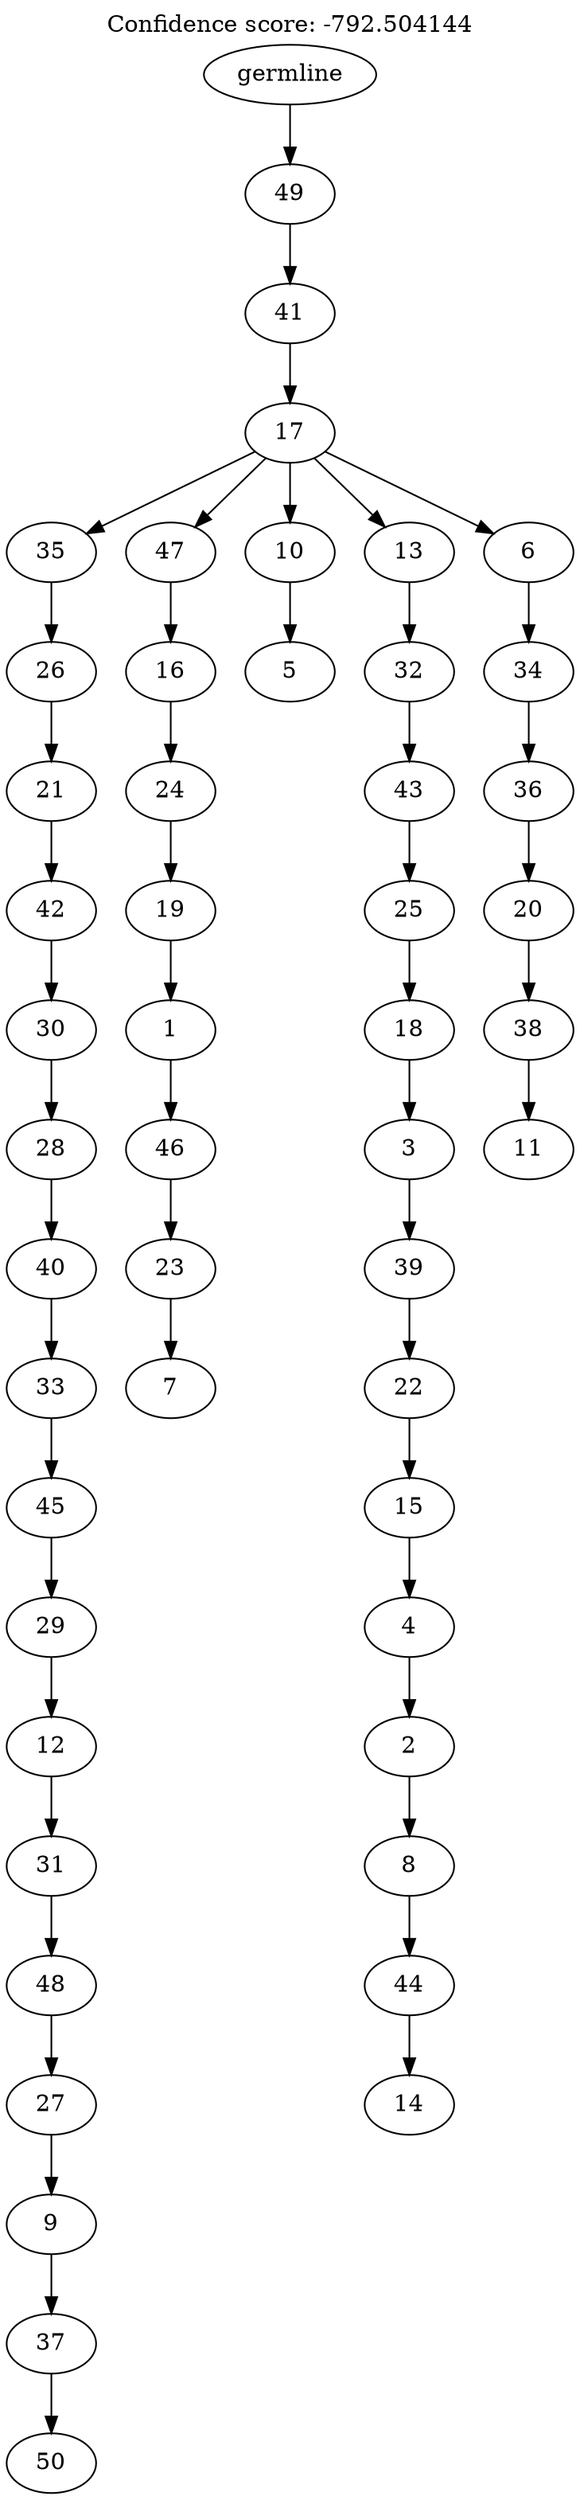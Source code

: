 digraph g {
	"49" -> "50";
	"50" [label="50"];
	"48" -> "49";
	"49" [label="37"];
	"47" -> "48";
	"48" [label="9"];
	"46" -> "47";
	"47" [label="27"];
	"45" -> "46";
	"46" [label="48"];
	"44" -> "45";
	"45" [label="31"];
	"43" -> "44";
	"44" [label="12"];
	"42" -> "43";
	"43" [label="29"];
	"41" -> "42";
	"42" [label="45"];
	"40" -> "41";
	"41" [label="33"];
	"39" -> "40";
	"40" [label="40"];
	"38" -> "39";
	"39" [label="28"];
	"37" -> "38";
	"38" [label="30"];
	"36" -> "37";
	"37" [label="42"];
	"35" -> "36";
	"36" [label="21"];
	"34" -> "35";
	"35" [label="26"];
	"32" -> "33";
	"33" [label="7"];
	"31" -> "32";
	"32" [label="23"];
	"30" -> "31";
	"31" [label="46"];
	"29" -> "30";
	"30" [label="1"];
	"28" -> "29";
	"29" [label="19"];
	"27" -> "28";
	"28" [label="24"];
	"26" -> "27";
	"27" [label="16"];
	"24" -> "25";
	"25" [label="5"];
	"22" -> "23";
	"23" [label="14"];
	"21" -> "22";
	"22" [label="44"];
	"20" -> "21";
	"21" [label="8"];
	"19" -> "20";
	"20" [label="2"];
	"18" -> "19";
	"19" [label="4"];
	"17" -> "18";
	"18" [label="15"];
	"16" -> "17";
	"17" [label="22"];
	"15" -> "16";
	"16" [label="39"];
	"14" -> "15";
	"15" [label="3"];
	"13" -> "14";
	"14" [label="18"];
	"12" -> "13";
	"13" [label="25"];
	"11" -> "12";
	"12" [label="43"];
	"10" -> "11";
	"11" [label="32"];
	"8" -> "9";
	"9" [label="11"];
	"7" -> "8";
	"8" [label="38"];
	"6" -> "7";
	"7" [label="20"];
	"5" -> "6";
	"6" [label="36"];
	"4" -> "5";
	"5" [label="34"];
	"3" -> "4";
	"4" [label="6"];
	"3" -> "10";
	"10" [label="13"];
	"3" -> "24";
	"24" [label="10"];
	"3" -> "26";
	"26" [label="47"];
	"3" -> "34";
	"34" [label="35"];
	"2" -> "3";
	"3" [label="17"];
	"1" -> "2";
	"2" [label="41"];
	"0" -> "1";
	"1" [label="49"];
	"0" [label="germline"];
	labelloc="t";
	label="Confidence score: -792.504144";
}
